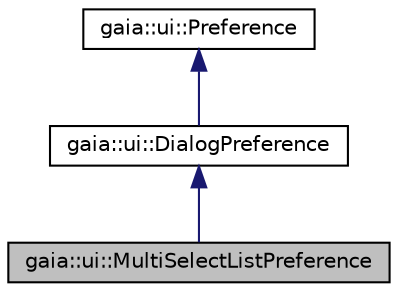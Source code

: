 digraph G
{
  edge [fontname="Helvetica",fontsize="10",labelfontname="Helvetica",labelfontsize="10"];
  node [fontname="Helvetica",fontsize="10",shape=record];
  Node1 [label="gaia::ui::MultiSelectListPreference",height=0.2,width=0.4,color="black", fillcolor="grey75", style="filled" fontcolor="black"];
  Node2 -> Node1 [dir=back,color="midnightblue",fontsize="10",style="solid",fontname="Helvetica"];
  Node2 [label="gaia::ui::DialogPreference",height=0.2,width=0.4,color="black", fillcolor="white", style="filled",URL="$d8/dd3/classgaia_1_1ui_1_1_dialog_preference.html",tooltip="A base class for Preference objects that are dialog-based."];
  Node3 -> Node2 [dir=back,color="midnightblue",fontsize="10",style="solid",fontname="Helvetica"];
  Node3 [label="gaia::ui::Preference",height=0.2,width=0.4,color="black", fillcolor="white", style="filled",URL="$dd/d14/classgaia_1_1ui_1_1_preference.html",tooltip="Interface definition for a callback to be invoked when the value of this Preference has been changed ..."];
}
